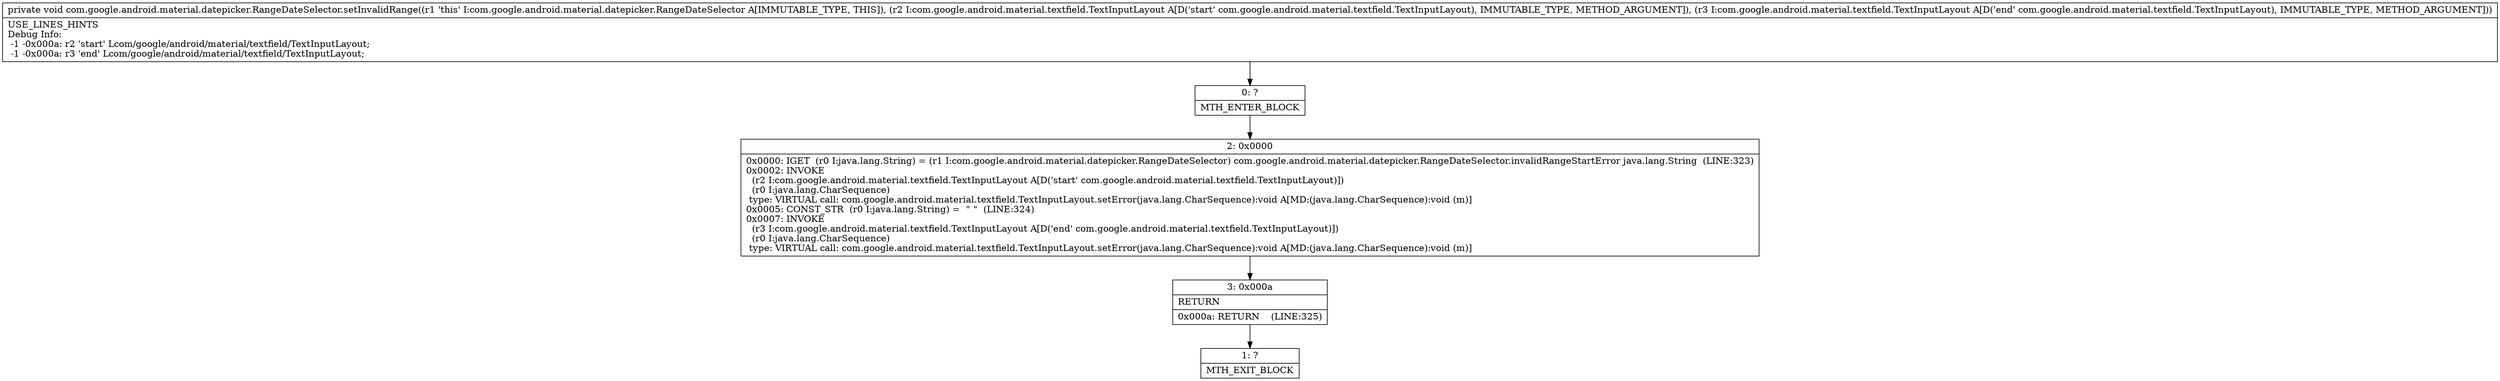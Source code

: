 digraph "CFG forcom.google.android.material.datepicker.RangeDateSelector.setInvalidRange(Lcom\/google\/android\/material\/textfield\/TextInputLayout;Lcom\/google\/android\/material\/textfield\/TextInputLayout;)V" {
Node_0 [shape=record,label="{0\:\ ?|MTH_ENTER_BLOCK\l}"];
Node_2 [shape=record,label="{2\:\ 0x0000|0x0000: IGET  (r0 I:java.lang.String) = (r1 I:com.google.android.material.datepicker.RangeDateSelector) com.google.android.material.datepicker.RangeDateSelector.invalidRangeStartError java.lang.String  (LINE:323)\l0x0002: INVOKE  \l  (r2 I:com.google.android.material.textfield.TextInputLayout A[D('start' com.google.android.material.textfield.TextInputLayout)])\l  (r0 I:java.lang.CharSequence)\l type: VIRTUAL call: com.google.android.material.textfield.TextInputLayout.setError(java.lang.CharSequence):void A[MD:(java.lang.CharSequence):void (m)]\l0x0005: CONST_STR  (r0 I:java.lang.String) =  \" \"  (LINE:324)\l0x0007: INVOKE  \l  (r3 I:com.google.android.material.textfield.TextInputLayout A[D('end' com.google.android.material.textfield.TextInputLayout)])\l  (r0 I:java.lang.CharSequence)\l type: VIRTUAL call: com.google.android.material.textfield.TextInputLayout.setError(java.lang.CharSequence):void A[MD:(java.lang.CharSequence):void (m)]\l}"];
Node_3 [shape=record,label="{3\:\ 0x000a|RETURN\l|0x000a: RETURN    (LINE:325)\l}"];
Node_1 [shape=record,label="{1\:\ ?|MTH_EXIT_BLOCK\l}"];
MethodNode[shape=record,label="{private void com.google.android.material.datepicker.RangeDateSelector.setInvalidRange((r1 'this' I:com.google.android.material.datepicker.RangeDateSelector A[IMMUTABLE_TYPE, THIS]), (r2 I:com.google.android.material.textfield.TextInputLayout A[D('start' com.google.android.material.textfield.TextInputLayout), IMMUTABLE_TYPE, METHOD_ARGUMENT]), (r3 I:com.google.android.material.textfield.TextInputLayout A[D('end' com.google.android.material.textfield.TextInputLayout), IMMUTABLE_TYPE, METHOD_ARGUMENT]))  | USE_LINES_HINTS\lDebug Info:\l  \-1 \-0x000a: r2 'start' Lcom\/google\/android\/material\/textfield\/TextInputLayout;\l  \-1 \-0x000a: r3 'end' Lcom\/google\/android\/material\/textfield\/TextInputLayout;\l}"];
MethodNode -> Node_0;Node_0 -> Node_2;
Node_2 -> Node_3;
Node_3 -> Node_1;
}

